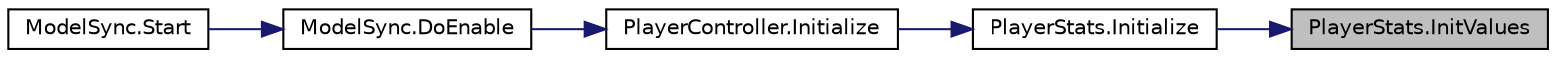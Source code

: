 digraph "PlayerStats.InitValues"
{
 // INTERACTIVE_SVG=YES
 // LATEX_PDF_SIZE
  bgcolor="transparent";
  edge [fontname="Helvetica",fontsize="10",labelfontname="Helvetica",labelfontsize="10"];
  node [fontname="Helvetica",fontsize="10",shape=record];
  rankdir="RL";
  Node1 [label="PlayerStats.InitValues",height=0.2,width=0.4,color="black", fillcolor="grey75", style="filled", fontcolor="black",tooltip="Copies the Character initial values to the actual Stats script"];
  Node1 -> Node2 [dir="back",color="midnightblue",fontsize="10",style="solid",fontname="Helvetica"];
  Node2 [label="PlayerStats.Initialize",height=0.2,width=0.4,color="black",URL="$class_player_stats.html#ae874ab5cbb490cbdcf3f5613b8bc2240",tooltip="Initialize the actual Stats of the Player."];
  Node2 -> Node3 [dir="back",color="midnightblue",fontsize="10",style="solid",fontname="Helvetica"];
  Node3 [label="PlayerController.Initialize",height=0.2,width=0.4,color="black",URL="$class_player_controller.html#a75e94e4fd555e57e55ab4b7e54024dcf",tooltip="Initialize the PlayerController."];
  Node3 -> Node4 [dir="back",color="midnightblue",fontsize="10",style="solid",fontname="Helvetica"];
  Node4 [label="ModelSync.DoEnable",height=0.2,width=0.4,color="black",URL="$class_model_sync.html#ab8359f73ae31a7f926c80ebcd7e9444a",tooltip="This starts all the initialization chain for the player."];
  Node4 -> Node5 [dir="back",color="midnightblue",fontsize="10",style="solid",fontname="Helvetica"];
  Node5 [label="ModelSync.Start",height=0.2,width=0.4,color="black",URL="$class_model_sync.html#a47be08ee3bbd2a173514e74da3dd65cb",tooltip=" "];
}
